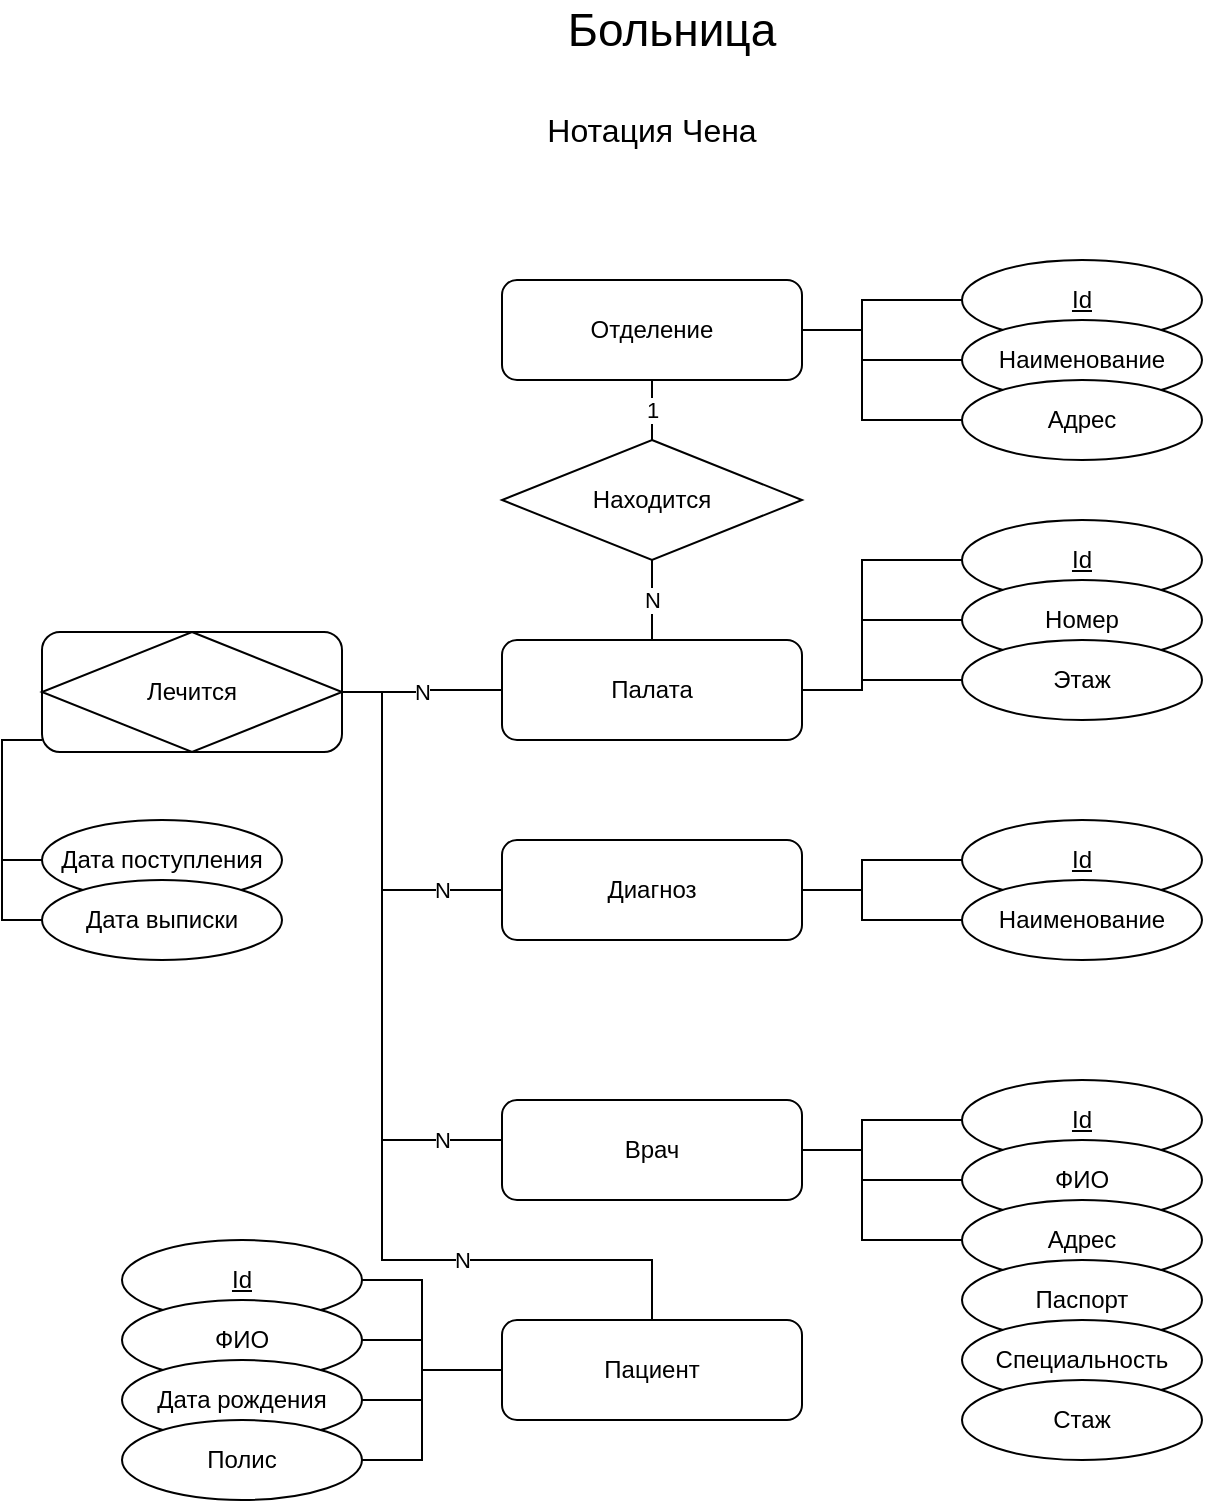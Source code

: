 <mxfile version="28.1.1">
  <diagram name="Страница — 1" id="eDHokSOOl7qRztb6YLrN">
    <mxGraphModel dx="1431" dy="853" grid="1" gridSize="10" guides="1" tooltips="1" connect="1" arrows="1" fold="1" page="1" pageScale="1" pageWidth="1169" pageHeight="827" math="0" shadow="0">
      <root>
        <mxCell id="0" />
        <mxCell id="1" parent="0" />
        <mxCell id="IZnIiaBtFyeUTnAaP6xX-13" value="" style="edgeStyle=orthogonalEdgeStyle;rounded=0;orthogonalLoop=1;jettySize=auto;html=1;endArrow=none;endFill=0;" edge="1" parent="1" source="IZnIiaBtFyeUTnAaP6xX-14" target="IZnIiaBtFyeUTnAaP6xX-38">
          <mxGeometry relative="1" as="geometry">
            <Array as="points">
              <mxPoint x="40" y="490" />
              <mxPoint x="40" y="400" />
            </Array>
          </mxGeometry>
        </mxCell>
        <mxCell id="IZnIiaBtFyeUTnAaP6xX-15" value="" style="rounded=0;orthogonalLoop=1;jettySize=auto;html=1;endArrow=none;endFill=0;edgeStyle=orthogonalEdgeStyle;" edge="1" parent="1" source="IZnIiaBtFyeUTnAaP6xX-12" target="IZnIiaBtFyeUTnAaP6xX-38">
          <mxGeometry relative="1" as="geometry">
            <mxPoint x="-220" y="395" as="sourcePoint" />
            <mxPoint x="-150" y="350" as="targetPoint" />
            <Array as="points">
              <mxPoint x="40" y="460" />
              <mxPoint x="40" y="400" />
            </Array>
          </mxGeometry>
        </mxCell>
        <mxCell id="IZnIiaBtFyeUTnAaP6xX-1" value="Больница" style="text;html=1;align=center;verticalAlign=middle;whiteSpace=wrap;rounded=0;fontSize=23;" vertex="1" parent="1">
          <mxGeometry x="310" y="30" width="130" height="30" as="geometry" />
        </mxCell>
        <mxCell id="IZnIiaBtFyeUTnAaP6xX-2" value="&lt;font style=&quot;font-size: 16px;&quot;&gt;Нотация Чена&lt;/font&gt;" style="text;html=1;align=center;verticalAlign=middle;whiteSpace=wrap;rounded=0;fontSize=18;" vertex="1" parent="1">
          <mxGeometry x="300" y="80" width="130" height="30" as="geometry" />
        </mxCell>
        <mxCell id="IZnIiaBtFyeUTnAaP6xX-3" value="Пациент" style="rounded=1;whiteSpace=wrap;html=1;" vertex="1" parent="1">
          <mxGeometry x="290" y="690" width="150" height="50" as="geometry" />
        </mxCell>
        <mxCell id="IZnIiaBtFyeUTnAaP6xX-4" value="" style="edgeStyle=orthogonalEdgeStyle;rounded=0;orthogonalLoop=1;jettySize=auto;html=1;endArrow=none;endFill=0;" edge="1" parent="1" source="IZnIiaBtFyeUTnAaP6xX-5" target="IZnIiaBtFyeUTnAaP6xX-3">
          <mxGeometry relative="1" as="geometry">
            <Array as="points">
              <mxPoint x="250" y="670" />
              <mxPoint x="250" y="715" />
            </Array>
          </mxGeometry>
        </mxCell>
        <mxCell id="IZnIiaBtFyeUTnAaP6xX-5" value="Id" style="ellipse;whiteSpace=wrap;html=1;fontStyle=4" vertex="1" parent="1">
          <mxGeometry x="100" y="650" width="120" height="40" as="geometry" />
        </mxCell>
        <mxCell id="IZnIiaBtFyeUTnAaP6xX-6" value="" style="edgeStyle=orthogonalEdgeStyle;rounded=0;orthogonalLoop=1;jettySize=auto;html=1;endArrow=none;endFill=0;" edge="1" parent="1" source="IZnIiaBtFyeUTnAaP6xX-7" target="IZnIiaBtFyeUTnAaP6xX-3">
          <mxGeometry relative="1" as="geometry">
            <Array as="points">
              <mxPoint x="250" y="700" />
              <mxPoint x="250" y="715" />
            </Array>
          </mxGeometry>
        </mxCell>
        <mxCell id="IZnIiaBtFyeUTnAaP6xX-7" value="ФИО" style="ellipse;whiteSpace=wrap;html=1;fontStyle=0" vertex="1" parent="1">
          <mxGeometry x="100" y="680" width="120" height="40" as="geometry" />
        </mxCell>
        <mxCell id="IZnIiaBtFyeUTnAaP6xX-8" value="" style="edgeStyle=orthogonalEdgeStyle;rounded=0;orthogonalLoop=1;jettySize=auto;html=1;endArrow=none;endFill=0;" edge="1" parent="1" source="IZnIiaBtFyeUTnAaP6xX-9" target="IZnIiaBtFyeUTnAaP6xX-3">
          <mxGeometry relative="1" as="geometry">
            <Array as="points">
              <mxPoint x="250" y="730" />
              <mxPoint x="250" y="715" />
            </Array>
          </mxGeometry>
        </mxCell>
        <mxCell id="IZnIiaBtFyeUTnAaP6xX-9" value="Дата рождения" style="ellipse;whiteSpace=wrap;html=1;fontStyle=0" vertex="1" parent="1">
          <mxGeometry x="100" y="710" width="120" height="40" as="geometry" />
        </mxCell>
        <mxCell id="IZnIiaBtFyeUTnAaP6xX-10" value="" style="edgeStyle=orthogonalEdgeStyle;rounded=0;orthogonalLoop=1;jettySize=auto;html=1;endArrow=none;endFill=0;" edge="1" parent="1" source="IZnIiaBtFyeUTnAaP6xX-11" target="IZnIiaBtFyeUTnAaP6xX-3">
          <mxGeometry relative="1" as="geometry">
            <Array as="points">
              <mxPoint x="250" y="760" />
              <mxPoint x="250" y="715" />
            </Array>
          </mxGeometry>
        </mxCell>
        <mxCell id="IZnIiaBtFyeUTnAaP6xX-11" value="Полис" style="ellipse;whiteSpace=wrap;html=1;fontStyle=0" vertex="1" parent="1">
          <mxGeometry x="100" y="740" width="120" height="40" as="geometry" />
        </mxCell>
        <mxCell id="IZnIiaBtFyeUTnAaP6xX-12" value="Дата поступления" style="ellipse;whiteSpace=wrap;html=1;fontStyle=0" vertex="1" parent="1">
          <mxGeometry x="60" y="440" width="120" height="40" as="geometry" />
        </mxCell>
        <mxCell id="IZnIiaBtFyeUTnAaP6xX-14" value="Дата выписки" style="ellipse;whiteSpace=wrap;html=1;fontStyle=0" vertex="1" parent="1">
          <mxGeometry x="60" y="470" width="120" height="40" as="geometry" />
        </mxCell>
        <mxCell id="IZnIiaBtFyeUTnAaP6xX-16" value="Диагноз" style="rounded=1;whiteSpace=wrap;html=1;" vertex="1" parent="1">
          <mxGeometry x="290" y="450" width="150" height="50" as="geometry" />
        </mxCell>
        <mxCell id="IZnIiaBtFyeUTnAaP6xX-17" value="Id" style="ellipse;whiteSpace=wrap;html=1;fontStyle=4" vertex="1" parent="1">
          <mxGeometry x="520" y="440" width="120" height="40" as="geometry" />
        </mxCell>
        <mxCell id="IZnIiaBtFyeUTnAaP6xX-18" value="Наименование" style="ellipse;whiteSpace=wrap;html=1;fontStyle=0" vertex="1" parent="1">
          <mxGeometry x="520" y="470" width="120" height="40" as="geometry" />
        </mxCell>
        <mxCell id="IZnIiaBtFyeUTnAaP6xX-20" value="" style="edgeStyle=orthogonalEdgeStyle;rounded=0;orthogonalLoop=1;jettySize=auto;html=1;endArrow=none;endFill=0;" edge="1" parent="1" source="IZnIiaBtFyeUTnAaP6xX-18" target="IZnIiaBtFyeUTnAaP6xX-16">
          <mxGeometry relative="1" as="geometry">
            <Array as="points">
              <mxPoint x="470" y="490" />
              <mxPoint x="470" y="475" />
            </Array>
          </mxGeometry>
        </mxCell>
        <mxCell id="IZnIiaBtFyeUTnAaP6xX-22" value="" style="rounded=0;orthogonalLoop=1;jettySize=auto;html=1;endArrow=none;endFill=0;edgeStyle=orthogonalEdgeStyle;" edge="1" parent="1" source="IZnIiaBtFyeUTnAaP6xX-17" target="IZnIiaBtFyeUTnAaP6xX-16">
          <mxGeometry relative="1" as="geometry">
            <mxPoint x="360" y="430" as="sourcePoint" />
            <mxPoint x="405" y="520" as="targetPoint" />
            <Array as="points">
              <mxPoint x="470" y="460" />
              <mxPoint x="470" y="475" />
            </Array>
          </mxGeometry>
        </mxCell>
        <mxCell id="IZnIiaBtFyeUTnAaP6xX-23" value="Отделение" style="rounded=1;whiteSpace=wrap;html=1;" vertex="1" parent="1">
          <mxGeometry x="290" y="170" width="150" height="50" as="geometry" />
        </mxCell>
        <mxCell id="IZnIiaBtFyeUTnAaP6xX-24" value="Id" style="ellipse;whiteSpace=wrap;html=1;fontStyle=4" vertex="1" parent="1">
          <mxGeometry x="520" y="160" width="120" height="40" as="geometry" />
        </mxCell>
        <mxCell id="IZnIiaBtFyeUTnAaP6xX-25" value="Наименование" style="ellipse;whiteSpace=wrap;html=1;fontStyle=0" vertex="1" parent="1">
          <mxGeometry x="520" y="190" width="120" height="40" as="geometry" />
        </mxCell>
        <mxCell id="IZnIiaBtFyeUTnAaP6xX-26" value="Адрес" style="ellipse;whiteSpace=wrap;html=1;fontStyle=0" vertex="1" parent="1">
          <mxGeometry x="520" y="220" width="120" height="40" as="geometry" />
        </mxCell>
        <mxCell id="IZnIiaBtFyeUTnAaP6xX-27" value="" style="edgeStyle=orthogonalEdgeStyle;rounded=0;orthogonalLoop=1;jettySize=auto;html=1;endArrow=none;endFill=0;" edge="1" parent="1" source="IZnIiaBtFyeUTnAaP6xX-25" target="IZnIiaBtFyeUTnAaP6xX-23">
          <mxGeometry relative="1" as="geometry">
            <Array as="points">
              <mxPoint x="470" y="210" />
              <mxPoint x="470" y="195" />
            </Array>
          </mxGeometry>
        </mxCell>
        <mxCell id="IZnIiaBtFyeUTnAaP6xX-28" value="" style="rounded=0;orthogonalLoop=1;jettySize=auto;html=1;endArrow=none;endFill=0;edgeStyle=orthogonalEdgeStyle;" edge="1" parent="1" source="IZnIiaBtFyeUTnAaP6xX-26" target="IZnIiaBtFyeUTnAaP6xX-23">
          <mxGeometry relative="1" as="geometry">
            <mxPoint x="310" y="140" as="sourcePoint" />
            <mxPoint x="355" y="200" as="targetPoint" />
            <Array as="points">
              <mxPoint x="470" y="240" />
              <mxPoint x="470" y="195" />
            </Array>
          </mxGeometry>
        </mxCell>
        <mxCell id="IZnIiaBtFyeUTnAaP6xX-29" value="" style="rounded=0;orthogonalLoop=1;jettySize=auto;html=1;endArrow=none;endFill=0;edgeStyle=orthogonalEdgeStyle;" edge="1" parent="1" source="IZnIiaBtFyeUTnAaP6xX-24" target="IZnIiaBtFyeUTnAaP6xX-23">
          <mxGeometry relative="1" as="geometry">
            <mxPoint x="360" y="150" as="sourcePoint" />
            <mxPoint x="405" y="240" as="targetPoint" />
            <Array as="points">
              <mxPoint x="470" y="180" />
              <mxPoint x="470" y="195" />
            </Array>
          </mxGeometry>
        </mxCell>
        <mxCell id="IZnIiaBtFyeUTnAaP6xX-30" value="Палата" style="rounded=1;whiteSpace=wrap;html=1;" vertex="1" parent="1">
          <mxGeometry x="290" y="350" width="150" height="50" as="geometry" />
        </mxCell>
        <mxCell id="IZnIiaBtFyeUTnAaP6xX-31" value="Id" style="ellipse;whiteSpace=wrap;html=1;fontStyle=4" vertex="1" parent="1">
          <mxGeometry x="520" y="290" width="120" height="40" as="geometry" />
        </mxCell>
        <mxCell id="IZnIiaBtFyeUTnAaP6xX-32" value="Номер" style="ellipse;whiteSpace=wrap;html=1;fontStyle=0" vertex="1" parent="1">
          <mxGeometry x="520" y="320" width="120" height="40" as="geometry" />
        </mxCell>
        <mxCell id="IZnIiaBtFyeUTnAaP6xX-33" value="Этаж" style="ellipse;whiteSpace=wrap;html=1;fontStyle=0" vertex="1" parent="1">
          <mxGeometry x="520" y="350" width="120" height="40" as="geometry" />
        </mxCell>
        <mxCell id="IZnIiaBtFyeUTnAaP6xX-34" value="" style="edgeStyle=orthogonalEdgeStyle;rounded=0;orthogonalLoop=1;jettySize=auto;html=1;endArrow=none;endFill=0;" edge="1" parent="1" source="IZnIiaBtFyeUTnAaP6xX-32" target="IZnIiaBtFyeUTnAaP6xX-30">
          <mxGeometry relative="1" as="geometry">
            <Array as="points">
              <mxPoint x="470" y="340" />
              <mxPoint x="470" y="375" />
            </Array>
          </mxGeometry>
        </mxCell>
        <mxCell id="IZnIiaBtFyeUTnAaP6xX-35" value="" style="rounded=0;orthogonalLoop=1;jettySize=auto;html=1;endArrow=none;endFill=0;edgeStyle=orthogonalEdgeStyle;" edge="1" parent="1" source="IZnIiaBtFyeUTnAaP6xX-33" target="IZnIiaBtFyeUTnAaP6xX-30">
          <mxGeometry relative="1" as="geometry">
            <mxPoint x="310" y="270" as="sourcePoint" />
            <mxPoint x="355" y="330" as="targetPoint" />
            <Array as="points">
              <mxPoint x="470" y="370" />
              <mxPoint x="470" y="375" />
            </Array>
          </mxGeometry>
        </mxCell>
        <mxCell id="IZnIiaBtFyeUTnAaP6xX-36" value="" style="rounded=0;orthogonalLoop=1;jettySize=auto;html=1;endArrow=none;endFill=0;edgeStyle=orthogonalEdgeStyle;" edge="1" parent="1" source="IZnIiaBtFyeUTnAaP6xX-31" target="IZnIiaBtFyeUTnAaP6xX-30">
          <mxGeometry relative="1" as="geometry">
            <mxPoint x="360" y="280" as="sourcePoint" />
            <mxPoint x="405" y="370" as="targetPoint" />
            <Array as="points">
              <mxPoint x="470" y="310" />
              <mxPoint x="470" y="375" />
            </Array>
          </mxGeometry>
        </mxCell>
        <mxCell id="IZnIiaBtFyeUTnAaP6xX-37" value="Находится" style="rhombus;whiteSpace=wrap;html=1;" vertex="1" parent="1">
          <mxGeometry x="290" y="250" width="150" height="60" as="geometry" />
        </mxCell>
        <mxCell id="IZnIiaBtFyeUTnAaP6xX-38" value="" style="rounded=1;whiteSpace=wrap;html=1;" vertex="1" parent="1">
          <mxGeometry x="60" y="346" width="150" height="60" as="geometry" />
        </mxCell>
        <mxCell id="IZnIiaBtFyeUTnAaP6xX-39" value="Лечится" style="rhombus;whiteSpace=wrap;html=1;" vertex="1" parent="1">
          <mxGeometry x="60" y="346" width="150" height="60" as="geometry" />
        </mxCell>
        <mxCell id="IZnIiaBtFyeUTnAaP6xX-40" value="N&lt;span style=&quot;color: rgba(0, 0, 0, 0); font-family: monospace; font-size: 0px; text-align: start; background-color: rgb(236, 236, 236);&quot;&gt;%3CmxGraphModel%3E%3Croot%3E%3CmxCell%20id%3D%220%22%2F%3E%3CmxCell%20id%3D%221%22%20parent%3D%220%22%2F%3E%3CmxCell%20id%3D%222%22%20value%3D%22%D0%9B%D0%B5%D0%BA%D0%B0%D1%80%D1%81%D1%82%D0%B2%D0%BE%22%20style%3D%22rounded%3D1%3BwhiteSpace%3Dwrap%3Bhtml%3D1%3B%22%20vertex%3D%221%22%20parent%3D%221%22%3E%3CmxGeometry%20x%3D%22180%22%20y%3D%22280%22%20width%3D%22150%22%20height%3D%2250%22%20as%3D%22geometry%22%2F%3E%3C%2FmxCell%3E%3C%2Froot%3E%3C%2FmxGraphModel%3E&lt;/span&gt;&lt;span style=&quot;color: rgba(0, 0, 0, 0); font-family: monospace; font-size: 0px; text-align: start; background-color: rgb(236, 236, 236);&quot;&gt;%3CmxGraphModel%3E%3Croot%3E%3CmxCell%20id%3D%220%22%2F%3E%3CmxCell%20id%3D%221%22%20parent%3D%220%22%2F%3E%3CmxCell%20id%3D%222%22%20value%3D%22%D0%9B%D0%B5%D0%BA%D0%B0%D1%80%D1%81%D1%82%D0%B2%D0%BE%22%20style%3D%22rounded%3D1%3BwhiteSpace%3Dwrap%3Bhtml%3D1%3B%22%20vertex%3D%221%22%20parent%3D%221%22%3E%3CmxGeometry%20x%3D%22180%22%20y%3D%22280%22%20width%3D%22150%22%20height%3D%2250%22%20as%3D%22geometry%22%2F%3E%3C%2FmxCell%3E%3C%2Froot%3E%3C%2FmxGraphModel%3E&lt;/span&gt;&lt;span style=&quot;color: rgba(0, 0, 0, 0); font-family: monospace; font-size: 0px; text-align: start; background-color: rgb(236, 236, 236);&quot;&gt;%3CmxGraphModel%3E%3Croot%3E%3CmxCell%20id%3D%220%22%2F%3E%3CmxCell%20id%3D%221%22%20parent%3D%220%22%2F%3E%3CmxCell%20id%3D%222%22%20value%3D%22%D0%9B%D0%B5%D0%BA%D0%B0%D1%80%D1%81%D1%82%D0%B2%D0%BE%22%20style%3D%22rounded%3D1%3BwhiteSpace%3Dwrap%3Bhtml%3D1%3B%22%20vertex%3D%221%22%20parent%3D%221%22%3E%3CmxGeometry%20x%3D%22180%22%20y%3D%22280%22%20width%3D%22150%22%20height%3D%2250%22%20as%3D%22geometry%22%2F%3E%3C%2FmxCell%3E%3C%2Froot%3E%3C%2FmxGraphModel%3E&lt;/span&gt;" style="edgeStyle=orthogonalEdgeStyle;rounded=0;orthogonalLoop=1;jettySize=auto;html=1;endArrow=none;endFill=0;" edge="1" parent="1" source="IZnIiaBtFyeUTnAaP6xX-38" target="IZnIiaBtFyeUTnAaP6xX-3">
          <mxGeometry x="0.467" relative="1" as="geometry">
            <mxPoint x="-150" y="380" as="sourcePoint" />
            <mxPoint x="-150" y="250" as="targetPoint" />
            <Array as="points">
              <mxPoint x="230" y="376" />
              <mxPoint x="230" y="660" />
              <mxPoint x="365" y="660" />
            </Array>
            <mxPoint as="offset" />
          </mxGeometry>
        </mxCell>
        <mxCell id="IZnIiaBtFyeUTnAaP6xX-42" value="1&lt;span style=&quot;color: rgba(0, 0, 0, 0); font-family: monospace; font-size: 0px; text-align: start; background-color: rgb(236, 236, 236);&quot;&gt;%3CmxGraphModel%3E%3Croot%3E%3CmxCell%20id%3D%220%22%2F%3E%3CmxCell%20id%3D%221%22%20parent%3D%220%22%2F%3E%3CmxCell%20id%3D%222%22%20value%3D%22N%26lt%3Bspan%20style%3D%26quot%3Bcolor%3A%20rgba(0%2C%200%2C%200%2C%200)%3B%20font-family%3A%20monospace%3B%20font-size%3A%200px%3B%20text-align%3A%20start%3B%20background-color%3A%20rgb(236%2C%20236%2C%20236)%3B%26quot%3B%26gt%3B%253CmxGraphModel%253E%253Croot%253E%253CmxCell%2520id%253D%25220%2522%252F%253E%253CmxCell%2520id%253D%25221%2522%2520parent%253D%25220%2522%252F%253E%253CmxCell%2520id%253D%25222%2522%2520value%253D%2522%25D0%259B%25D0%25B5%25D0%25BA%25D0%25B0%25D1%2580%25D1%2581%25D1%2582%25D0%25B2%25D0%25BE%2522%2520style%253D%2522rounded%253D1%253BwhiteSpace%253Dwrap%253Bhtml%253D1%253B%2522%2520vertex%253D%25221%2522%2520parent%253D%25221%2522%253E%253CmxGeometry%2520x%253D%2522180%2522%2520y%253D%2522280%2522%2520width%253D%2522150%2522%2520height%253D%252250%2522%2520as%253D%2522geometry%2522%252F%253E%253C%252FmxCell%253E%253C%252Froot%253E%253C%252FmxGraphModel%253E%26lt%3B%2Fspan%26gt%3B%26lt%3Bspan%20style%3D%26quot%3Bcolor%3A%20rgba(0%2C%200%2C%200%2C%200)%3B%20font-family%3A%20monospace%3B%20font-size%3A%200px%3B%20text-align%3A%20start%3B%20background-color%3A%20rgb(236%2C%20236%2C%20236)%3B%26quot%3B%26gt%3B%253CmxGraphModel%253E%253Croot%253E%253CmxCell%2520id%253D%25220%2522%252F%253E%253CmxCell%2520id%253D%25221%2522%2520parent%253D%25220%2522%252F%253E%253CmxCell%2520id%253D%25222%2522%2520value%253D%2522%25D0%259B%25D0%25B5%25D0%25BA%25D0%25B0%25D1%2580%25D1%2581%25D1%2582%25D0%25B2%25D0%25BE%2522%2520style%253D%2522rounded%253D1%253BwhiteSpace%253Dwrap%253Bhtml%253D1%253B%2522%2520vertex%253D%25221%2522%2520parent%253D%25221%2522%253E%253CmxGeometry%2520x%253D%2522180%2522%2520y%253D%2522280%2522%2520width%253D%2522150%2522%2520height%253D%252250%2522%2520as%253D%2522geometry%2522%252F%253E%253C%252FmxCell%253E%253C%252Froot%253E%253C%252FmxGraphModel%253E%26lt%3B%2Fspan%26gt%3B%26lt%3Bspan%20style%3D%26quot%3Bcolor%3A%20rgba(0%2C%200%2C%200%2C%200)%3B%20font-family%3A%20monospace%3B%20font-size%3A%200px%3B%20text-align%3A%20start%3B%20background-color%3A%20rgb(236%2C%20236%2C%20236)%3B%26quot%3B%26gt%3B%253CmxGraphModel%253E%253Croot%253E%253CmxCell%2520id%253D%25220%2522%252F%253E%253CmxCell%2520id%253D%25221%2522%2520parent%253D%25220%2522%252F%253E%253CmxCell%2520id%253D%25222%2522%2520value%253D%2522%25D0%259B%25D0%25B5%25D0%25BA%25D0%25B0%25D1%2580%25D1%2581%25D1%2582%25D0%25B2%25D0%25BE%2522%2520style%253D%2522rounded%253D1%253BwhiteSpace%253Dwrap%253Bhtml%253D1%253B%2522%2520vertex%253D%25221%2522%2520parent%253D%25221%2522%253E%253CmxGeometry%2520x%253D%2522180%2522%2520y%253D%2522280%2522%2520width%253D%2522150%2522%2520height%253D%252250%2522%2520as%253D%2522geometry%2522%252F%253E%253C%252FmxCell%253E%253C%252Froot%253E%253C%252FmxGraphModel%253E%26lt%3B%2Fspan%26gt%3B%22%20style%3D%22edgeStyle%3DorthogonalEdgeStyle%3Brounded%3D0%3BorthogonalLoop%3D1%3BjettySize%3Dauto%3Bhtml%3D1%3BendArrow%3Dnone%3BendFill%3D0%3B%22%20edge%3D%221%22%20parent%3D%221%22%3E%3CmxGeometry%20relative%3D%221%22%20as%3D%22geometry%22%3E%3CmxPoint%20x%3D%22255%22%20y%3D%22460%22%20as%3D%22sourcePoint%22%2F%3E%3CmxPoint%20x%3D%22255%22%20y%3D%22330%22%20as%3D%22targetPoint%22%2F%3E%3C%2FmxGeometry%3E%3C%2FmxCell%3E%3C%2Froot%3E%3C%2FmxGraphModel%3E&lt;/span&gt;" style="edgeStyle=orthogonalEdgeStyle;rounded=0;orthogonalLoop=1;jettySize=auto;html=1;endArrow=none;endFill=0;" edge="1" parent="1" source="IZnIiaBtFyeUTnAaP6xX-37" target="IZnIiaBtFyeUTnAaP6xX-23">
          <mxGeometry relative="1" as="geometry">
            <mxPoint x="280" y="440" as="sourcePoint" />
            <mxPoint x="280" y="310" as="targetPoint" />
          </mxGeometry>
        </mxCell>
        <mxCell id="IZnIiaBtFyeUTnAaP6xX-43" value="N&lt;span style=&quot;color: rgba(0, 0, 0, 0); font-family: monospace; font-size: 0px; text-align: start; background-color: rgb(236, 236, 236);&quot;&gt;%3CmxGraphModel%3E%3Croot%3E%3CmxCell%20id%3D%220%22%2F%3E%3CmxCell%20id%3D%221%22%20parent%3D%220%22%2F%3E%3CmxCell%20id%3D%222%22%20value%3D%22%D0%9B%D0%B5%D0%BA%D0%B0%D1%80%D1%81%D1%82%D0%B2%D0%BE%22%20style%3D%22rounded%3D1%3BwhiteSpace%3Dwrap%3Bhtml%3D1%3B%22%20vertex%3D%221%22%20parent%3D%221%22%3E%3CmxGeometry%20x%3D%22180%22%20y%3D%22280%22%20width%3D%22150%22%20height%3D%2250%22%20as%3D%22geometry%22%2F%3E%3C%2FmxCell%3E%3C%2Froot%3E%3C%2FmxGraphModel%3E&lt;/span&gt;&lt;span style=&quot;color: rgba(0, 0, 0, 0); font-family: monospace; font-size: 0px; text-align: start; background-color: rgb(236, 236, 236);&quot;&gt;%3CmxGraphModel%3E%3Croot%3E%3CmxCell%20id%3D%220%22%2F%3E%3CmxCell%20id%3D%221%22%20parent%3D%220%22%2F%3E%3CmxCell%20id%3D%222%22%20value%3D%22%D0%9B%D0%B5%D0%BA%D0%B0%D1%80%D1%81%D1%82%D0%B2%D0%BE%22%20style%3D%22rounded%3D1%3BwhiteSpace%3Dwrap%3Bhtml%3D1%3B%22%20vertex%3D%221%22%20parent%3D%221%22%3E%3CmxGeometry%20x%3D%22180%22%20y%3D%22280%22%20width%3D%22150%22%20height%3D%2250%22%20as%3D%22geometry%22%2F%3E%3C%2FmxCell%3E%3C%2Froot%3E%3C%2FmxGraphModel%3E&lt;/span&gt;&lt;span style=&quot;color: rgba(0, 0, 0, 0); font-family: monospace; font-size: 0px; text-align: start; background-color: rgb(236, 236, 236);&quot;&gt;%3CmxGraphModel%3E%3Croot%3E%3CmxCell%20id%3D%220%22%2F%3E%3CmxCell%20id%3D%221%22%20parent%3D%220%22%2F%3E%3CmxCell%20id%3D%222%22%20value%3D%22%D0%9B%D0%B5%D0%BA%D0%B0%D1%80%D1%81%D1%82%D0%B2%D0%BE%22%20style%3D%22rounded%3D1%3BwhiteSpace%3Dwrap%3Bhtml%3D1%3B%22%20vertex%3D%221%22%20parent%3D%221%22%3E%3CmxGeometry%20x%3D%22180%22%20y%3D%22280%22%20width%3D%22150%22%20height%3D%2250%22%20as%3D%22geometry%22%2F%3E%3C%2FmxCell%3E%3C%2Froot%3E%3C%2FmxGraphModel%3E&lt;/span&gt;" style="edgeStyle=orthogonalEdgeStyle;rounded=0;orthogonalLoop=1;jettySize=auto;html=1;endArrow=none;endFill=0;" edge="1" parent="1" source="IZnIiaBtFyeUTnAaP6xX-30" target="IZnIiaBtFyeUTnAaP6xX-37">
          <mxGeometry relative="1" as="geometry">
            <mxPoint x="260" y="450" as="sourcePoint" />
            <mxPoint x="260" y="320" as="targetPoint" />
          </mxGeometry>
        </mxCell>
        <mxCell id="IZnIiaBtFyeUTnAaP6xX-44" value="N&lt;span style=&quot;color: rgba(0, 0, 0, 0); font-family: monospace; font-size: 0px; text-align: start; background-color: rgb(236, 236, 236);&quot;&gt;%3CmxGraphModel%3E%3Croot%3E%3CmxCell%20id%3D%220%22%2F%3E%3CmxCell%20id%3D%221%22%20parent%3D%220%22%2F%3E%3CmxCell%20id%3D%222%22%20value%3D%22%D0%9B%D0%B5%D0%BA%D0%B0%D1%80%D1%81%D1%82%D0%B2%D0%BE%22%20style%3D%22rounded%3D1%3BwhiteSpace%3Dwrap%3Bhtml%3D1%3B%22%20vertex%3D%221%22%20parent%3D%221%22%3E%3CmxGeometry%20x%3D%22180%22%20y%3D%22280%22%20width%3D%22150%22%20height%3D%2250%22%20as%3D%22geometry%22%2F%3E%3C%2FmxCell%3E%3C%2Froot%3E%3C%2FmxGraphModel%3E&lt;/span&gt;&lt;span style=&quot;color: rgba(0, 0, 0, 0); font-family: monospace; font-size: 0px; text-align: start; background-color: rgb(236, 236, 236);&quot;&gt;%3CmxGraphModel%3E%3Croot%3E%3CmxCell%20id%3D%220%22%2F%3E%3CmxCell%20id%3D%221%22%20parent%3D%220%22%2F%3E%3CmxCell%20id%3D%222%22%20value%3D%22%D0%9B%D0%B5%D0%BA%D0%B0%D1%80%D1%81%D1%82%D0%B2%D0%BE%22%20style%3D%22rounded%3D1%3BwhiteSpace%3Dwrap%3Bhtml%3D1%3B%22%20vertex%3D%221%22%20parent%3D%221%22%3E%3CmxGeometry%20x%3D%22180%22%20y%3D%22280%22%20width%3D%22150%22%20height%3D%2250%22%20as%3D%22geometry%22%2F%3E%3C%2FmxCell%3E%3C%2Froot%3E%3C%2FmxGraphModel%3E&lt;/span&gt;&lt;span style=&quot;color: rgba(0, 0, 0, 0); font-family: monospace; font-size: 0px; text-align: start; background-color: rgb(236, 236, 236);&quot;&gt;%3CmxGraphModel%3E%3Croot%3E%3CmxCell%20id%3D%220%22%2F%3E%3CmxCell%20id%3D%221%22%20parent%3D%220%22%2F%3E%3CmxCell%20id%3D%222%22%20value%3D%22%D0%9B%D0%B5%D0%BA%D0%B0%D1%80%D1%81%D1%82%D0%B2%D0%BE%22%20style%3D%22rounded%3D1%3BwhiteSpace%3Dwrap%3Bhtml%3D1%3B%22%20vertex%3D%221%22%20parent%3D%221%22%3E%3CmxGeometry%20x%3D%22180%22%20y%3D%22280%22%20width%3D%22150%22%20height%3D%2250%22%20as%3D%22geometry%22%2F%3E%3C%2FmxCell%3E%3C%2Froot%3E%3C%2FmxGraphModel%3E&lt;/span&gt;" style="edgeStyle=orthogonalEdgeStyle;rounded=0;orthogonalLoop=1;jettySize=auto;html=1;endArrow=none;endFill=0;" edge="1" parent="1" source="IZnIiaBtFyeUTnAaP6xX-38" target="IZnIiaBtFyeUTnAaP6xX-30">
          <mxGeometry relative="1" as="geometry">
            <mxPoint x="230" y="480" as="sourcePoint" />
            <mxPoint x="230" y="350" as="targetPoint" />
          </mxGeometry>
        </mxCell>
        <mxCell id="IZnIiaBtFyeUTnAaP6xX-45" value="N" style="edgeStyle=orthogonalEdgeStyle;rounded=0;orthogonalLoop=1;jettySize=auto;html=1;endArrow=none;endFill=0;" edge="1" parent="1" source="IZnIiaBtFyeUTnAaP6xX-16" target="IZnIiaBtFyeUTnAaP6xX-38">
          <mxGeometry x="-0.665" relative="1" as="geometry">
            <mxPoint x="110" y="680" as="sourcePoint" />
            <mxPoint x="110" y="550" as="targetPoint" />
            <Array as="points">
              <mxPoint x="230" y="475" />
              <mxPoint x="230" y="376" />
            </Array>
            <mxPoint as="offset" />
          </mxGeometry>
        </mxCell>
        <mxCell id="IZnIiaBtFyeUTnAaP6xX-46" value="Врач" style="rounded=1;whiteSpace=wrap;html=1;" vertex="1" parent="1">
          <mxGeometry x="290" y="580" width="150" height="50" as="geometry" />
        </mxCell>
        <mxCell id="IZnIiaBtFyeUTnAaP6xX-47" value="Id" style="ellipse;whiteSpace=wrap;html=1;fontStyle=4" vertex="1" parent="1">
          <mxGeometry x="520" y="570" width="120" height="40" as="geometry" />
        </mxCell>
        <mxCell id="IZnIiaBtFyeUTnAaP6xX-48" value="ФИО" style="ellipse;whiteSpace=wrap;html=1;fontStyle=0" vertex="1" parent="1">
          <mxGeometry x="520" y="600" width="120" height="40" as="geometry" />
        </mxCell>
        <mxCell id="IZnIiaBtFyeUTnAaP6xX-49" value="Адрес" style="ellipse;whiteSpace=wrap;html=1;fontStyle=0" vertex="1" parent="1">
          <mxGeometry x="520" y="630" width="120" height="40" as="geometry" />
        </mxCell>
        <mxCell id="IZnIiaBtFyeUTnAaP6xX-50" value="" style="edgeStyle=orthogonalEdgeStyle;rounded=0;orthogonalLoop=1;jettySize=auto;html=1;endArrow=none;endFill=0;" edge="1" parent="1" source="IZnIiaBtFyeUTnAaP6xX-48" target="IZnIiaBtFyeUTnAaP6xX-46">
          <mxGeometry relative="1" as="geometry">
            <Array as="points">
              <mxPoint x="470" y="620" />
              <mxPoint x="470" y="605" />
            </Array>
          </mxGeometry>
        </mxCell>
        <mxCell id="IZnIiaBtFyeUTnAaP6xX-51" value="" style="rounded=0;orthogonalLoop=1;jettySize=auto;html=1;endArrow=none;endFill=0;edgeStyle=orthogonalEdgeStyle;" edge="1" parent="1" source="IZnIiaBtFyeUTnAaP6xX-49" target="IZnIiaBtFyeUTnAaP6xX-46">
          <mxGeometry relative="1" as="geometry">
            <mxPoint x="310" y="550" as="sourcePoint" />
            <mxPoint x="355" y="610" as="targetPoint" />
            <Array as="points">
              <mxPoint x="470" y="650" />
              <mxPoint x="470" y="605" />
            </Array>
          </mxGeometry>
        </mxCell>
        <mxCell id="IZnIiaBtFyeUTnAaP6xX-52" value="" style="rounded=0;orthogonalLoop=1;jettySize=auto;html=1;endArrow=none;endFill=0;edgeStyle=orthogonalEdgeStyle;" edge="1" parent="1" source="IZnIiaBtFyeUTnAaP6xX-47" target="IZnIiaBtFyeUTnAaP6xX-46">
          <mxGeometry relative="1" as="geometry">
            <mxPoint x="360" y="560" as="sourcePoint" />
            <mxPoint x="405" y="650" as="targetPoint" />
            <Array as="points">
              <mxPoint x="470" y="590" />
              <mxPoint x="470" y="605" />
            </Array>
          </mxGeometry>
        </mxCell>
        <mxCell id="IZnIiaBtFyeUTnAaP6xX-55" value="Паспорт" style="ellipse;whiteSpace=wrap;html=1;fontStyle=0" vertex="1" parent="1">
          <mxGeometry x="520" y="660" width="120" height="40" as="geometry" />
        </mxCell>
        <mxCell id="IZnIiaBtFyeUTnAaP6xX-56" value="Специальность" style="ellipse;whiteSpace=wrap;html=1;fontStyle=0" vertex="1" parent="1">
          <mxGeometry x="520" y="690" width="120" height="40" as="geometry" />
        </mxCell>
        <mxCell id="IZnIiaBtFyeUTnAaP6xX-57" value="Стаж" style="ellipse;whiteSpace=wrap;html=1;fontStyle=0" vertex="1" parent="1">
          <mxGeometry x="520" y="720" width="120" height="40" as="geometry" />
        </mxCell>
        <mxCell id="IZnIiaBtFyeUTnAaP6xX-58" value="N" style="edgeStyle=orthogonalEdgeStyle;rounded=0;orthogonalLoop=1;jettySize=auto;html=1;endArrow=none;endFill=0;" edge="1" parent="1" source="IZnIiaBtFyeUTnAaP6xX-46" target="IZnIiaBtFyeUTnAaP6xX-38">
          <mxGeometry x="-0.803" relative="1" as="geometry">
            <mxPoint x="320" y="569" as="sourcePoint" />
            <mxPoint x="240" y="470" as="targetPoint" />
            <Array as="points">
              <mxPoint x="230" y="600" />
              <mxPoint x="230" y="376" />
            </Array>
            <mxPoint as="offset" />
          </mxGeometry>
        </mxCell>
      </root>
    </mxGraphModel>
  </diagram>
</mxfile>
